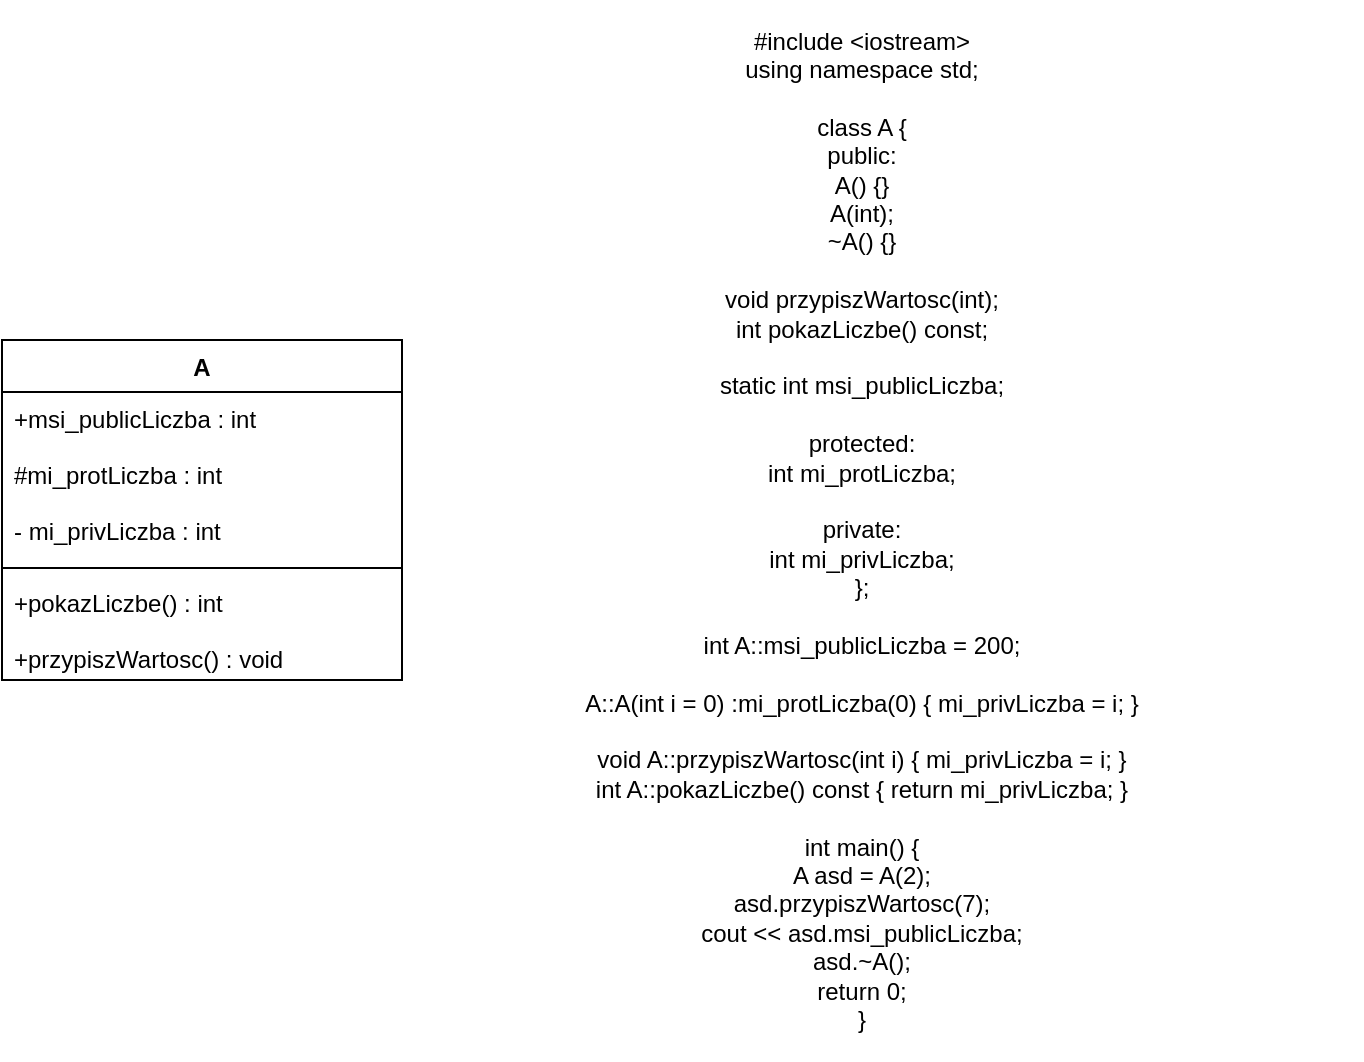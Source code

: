 <mxfile version="18.0.1" type="device"><diagram id="k0AjjRRm0t0kcg5cwwLs" name="Page-1"><mxGraphModel dx="1422" dy="794" grid="1" gridSize="10" guides="1" tooltips="1" connect="1" arrows="1" fold="1" page="1" pageScale="1" pageWidth="827" pageHeight="1169" math="0" shadow="0"><root><mxCell id="0"/><mxCell id="1" parent="0"/><mxCell id="Yo6LsdHefLXZyv-yCv57-1" value="A" style="swimlane;fontStyle=1;align=center;verticalAlign=top;childLayout=stackLayout;horizontal=1;startSize=26;horizontalStack=0;resizeParent=1;resizeParentMax=0;resizeLast=0;collapsible=1;marginBottom=0;" parent="1" vertex="1"><mxGeometry x="130" y="190" width="200" height="170" as="geometry"/></mxCell><mxCell id="Yo6LsdHefLXZyv-yCv57-2" value="+msi_publicLiczba : int&#10;&#10;#mi_protLiczba : int&#10;&#10;- mi_privLiczba : int" style="text;strokeColor=none;fillColor=none;align=left;verticalAlign=top;spacingLeft=4;spacingRight=4;overflow=hidden;rotatable=0;points=[[0,0.5],[1,0.5]];portConstraint=eastwest;" parent="Yo6LsdHefLXZyv-yCv57-1" vertex="1"><mxGeometry y="26" width="200" height="84" as="geometry"/></mxCell><mxCell id="Yo6LsdHefLXZyv-yCv57-3" value="" style="line;strokeWidth=1;fillColor=none;align=left;verticalAlign=middle;spacingTop=-1;spacingLeft=3;spacingRight=3;rotatable=0;labelPosition=right;points=[];portConstraint=eastwest;" parent="Yo6LsdHefLXZyv-yCv57-1" vertex="1"><mxGeometry y="110" width="200" height="8" as="geometry"/></mxCell><mxCell id="Yo6LsdHefLXZyv-yCv57-4" value="+pokazLiczbe() : int&#10;&#10;+przypiszWartosc() : void" style="text;strokeColor=none;fillColor=none;align=left;verticalAlign=top;spacingLeft=4;spacingRight=4;overflow=hidden;rotatable=0;points=[[0,0.5],[1,0.5]];portConstraint=eastwest;" parent="Yo6LsdHefLXZyv-yCv57-1" vertex="1"><mxGeometry y="118" width="200" height="52" as="geometry"/></mxCell><mxCell id="8ul-1fSjxZFJ_0pQlc5--1" value="&lt;div&gt;#include &amp;lt;iostream&amp;gt;&lt;/div&gt;&lt;div&gt;using namespace std;&lt;/div&gt;&lt;div&gt;&lt;br&gt;&lt;/div&gt;&lt;div&gt;class A {&lt;/div&gt;&lt;div&gt;public:&lt;/div&gt;&lt;div&gt;&lt;span style=&quot;&quot;&gt;&#9;&lt;/span&gt;A() {}&lt;/div&gt;&lt;div&gt;&lt;span style=&quot;&quot;&gt;&#9;&lt;/span&gt;A(int);&lt;/div&gt;&lt;div&gt;&lt;span style=&quot;&quot;&gt;&#9;&lt;/span&gt;~A() {}&lt;/div&gt;&lt;div&gt;&lt;br&gt;&lt;/div&gt;&lt;div&gt;&lt;span style=&quot;&quot;&gt;&#9;&lt;/span&gt;void przypiszWartosc(int);&lt;/div&gt;&lt;div&gt;&lt;span style=&quot;&quot;&gt;&#9;&lt;/span&gt;int pokazLiczbe() const;&lt;/div&gt;&lt;div&gt;&lt;br&gt;&lt;/div&gt;&lt;div&gt;&lt;span style=&quot;&quot;&gt;&#9;&lt;/span&gt;static int msi_publicLiczba;&lt;/div&gt;&lt;div&gt;&lt;br&gt;&lt;/div&gt;&lt;div&gt;protected:&lt;/div&gt;&lt;div&gt;&lt;span style=&quot;&quot;&gt;&#9;&lt;/span&gt;int mi_protLiczba;&lt;/div&gt;&lt;div&gt;&lt;br&gt;&lt;/div&gt;&lt;div&gt;private:&lt;/div&gt;&lt;div&gt;&lt;span style=&quot;&quot;&gt;&#9;&lt;/span&gt;int mi_privLiczba;&lt;/div&gt;&lt;div&gt;};&lt;/div&gt;&lt;div&gt;&lt;br&gt;&lt;/div&gt;&lt;div&gt;int A::msi_publicLiczba = 200;&lt;/div&gt;&lt;div&gt;&lt;br&gt;&lt;/div&gt;&lt;div&gt;A::A(int i = 0) :mi_protLiczba(0) { mi_privLiczba = i; }&lt;/div&gt;&lt;div&gt;&lt;br&gt;&lt;/div&gt;&lt;div&gt;void A::przypiszWartosc(int i) { mi_privLiczba = i; }&lt;/div&gt;&lt;div&gt;int A::pokazLiczbe() const { return mi_privLiczba; }&lt;/div&gt;&lt;div&gt;&lt;br&gt;&lt;/div&gt;&lt;div&gt;int main() {&lt;/div&gt;&lt;div&gt;&lt;span style=&quot;&quot;&gt;&#9;&lt;/span&gt;A asd = A(2);&lt;/div&gt;&lt;div&gt;&lt;span style=&quot;&quot;&gt;&#9;&lt;/span&gt;asd.przypiszWartosc(7);&lt;/div&gt;&lt;div&gt;&lt;span style=&quot;&quot;&gt;&#9;&lt;/span&gt;cout &amp;lt;&amp;lt; asd.msi_publicLiczba;&lt;/div&gt;&lt;div&gt;&lt;span style=&quot;&quot;&gt;&#9;&lt;/span&gt;asd.~A();&lt;/div&gt;&lt;div&gt;&lt;span style=&quot;&quot;&gt;&#9;&lt;/span&gt;return 0;&lt;/div&gt;&lt;div&gt;}&lt;/div&gt;" style="text;html=1;strokeColor=none;fillColor=none;align=center;verticalAlign=middle;whiteSpace=wrap;rounded=0;" vertex="1" parent="1"><mxGeometry x="310" y="20" width="500" height="530" as="geometry"/></mxCell></root></mxGraphModel></diagram></mxfile>